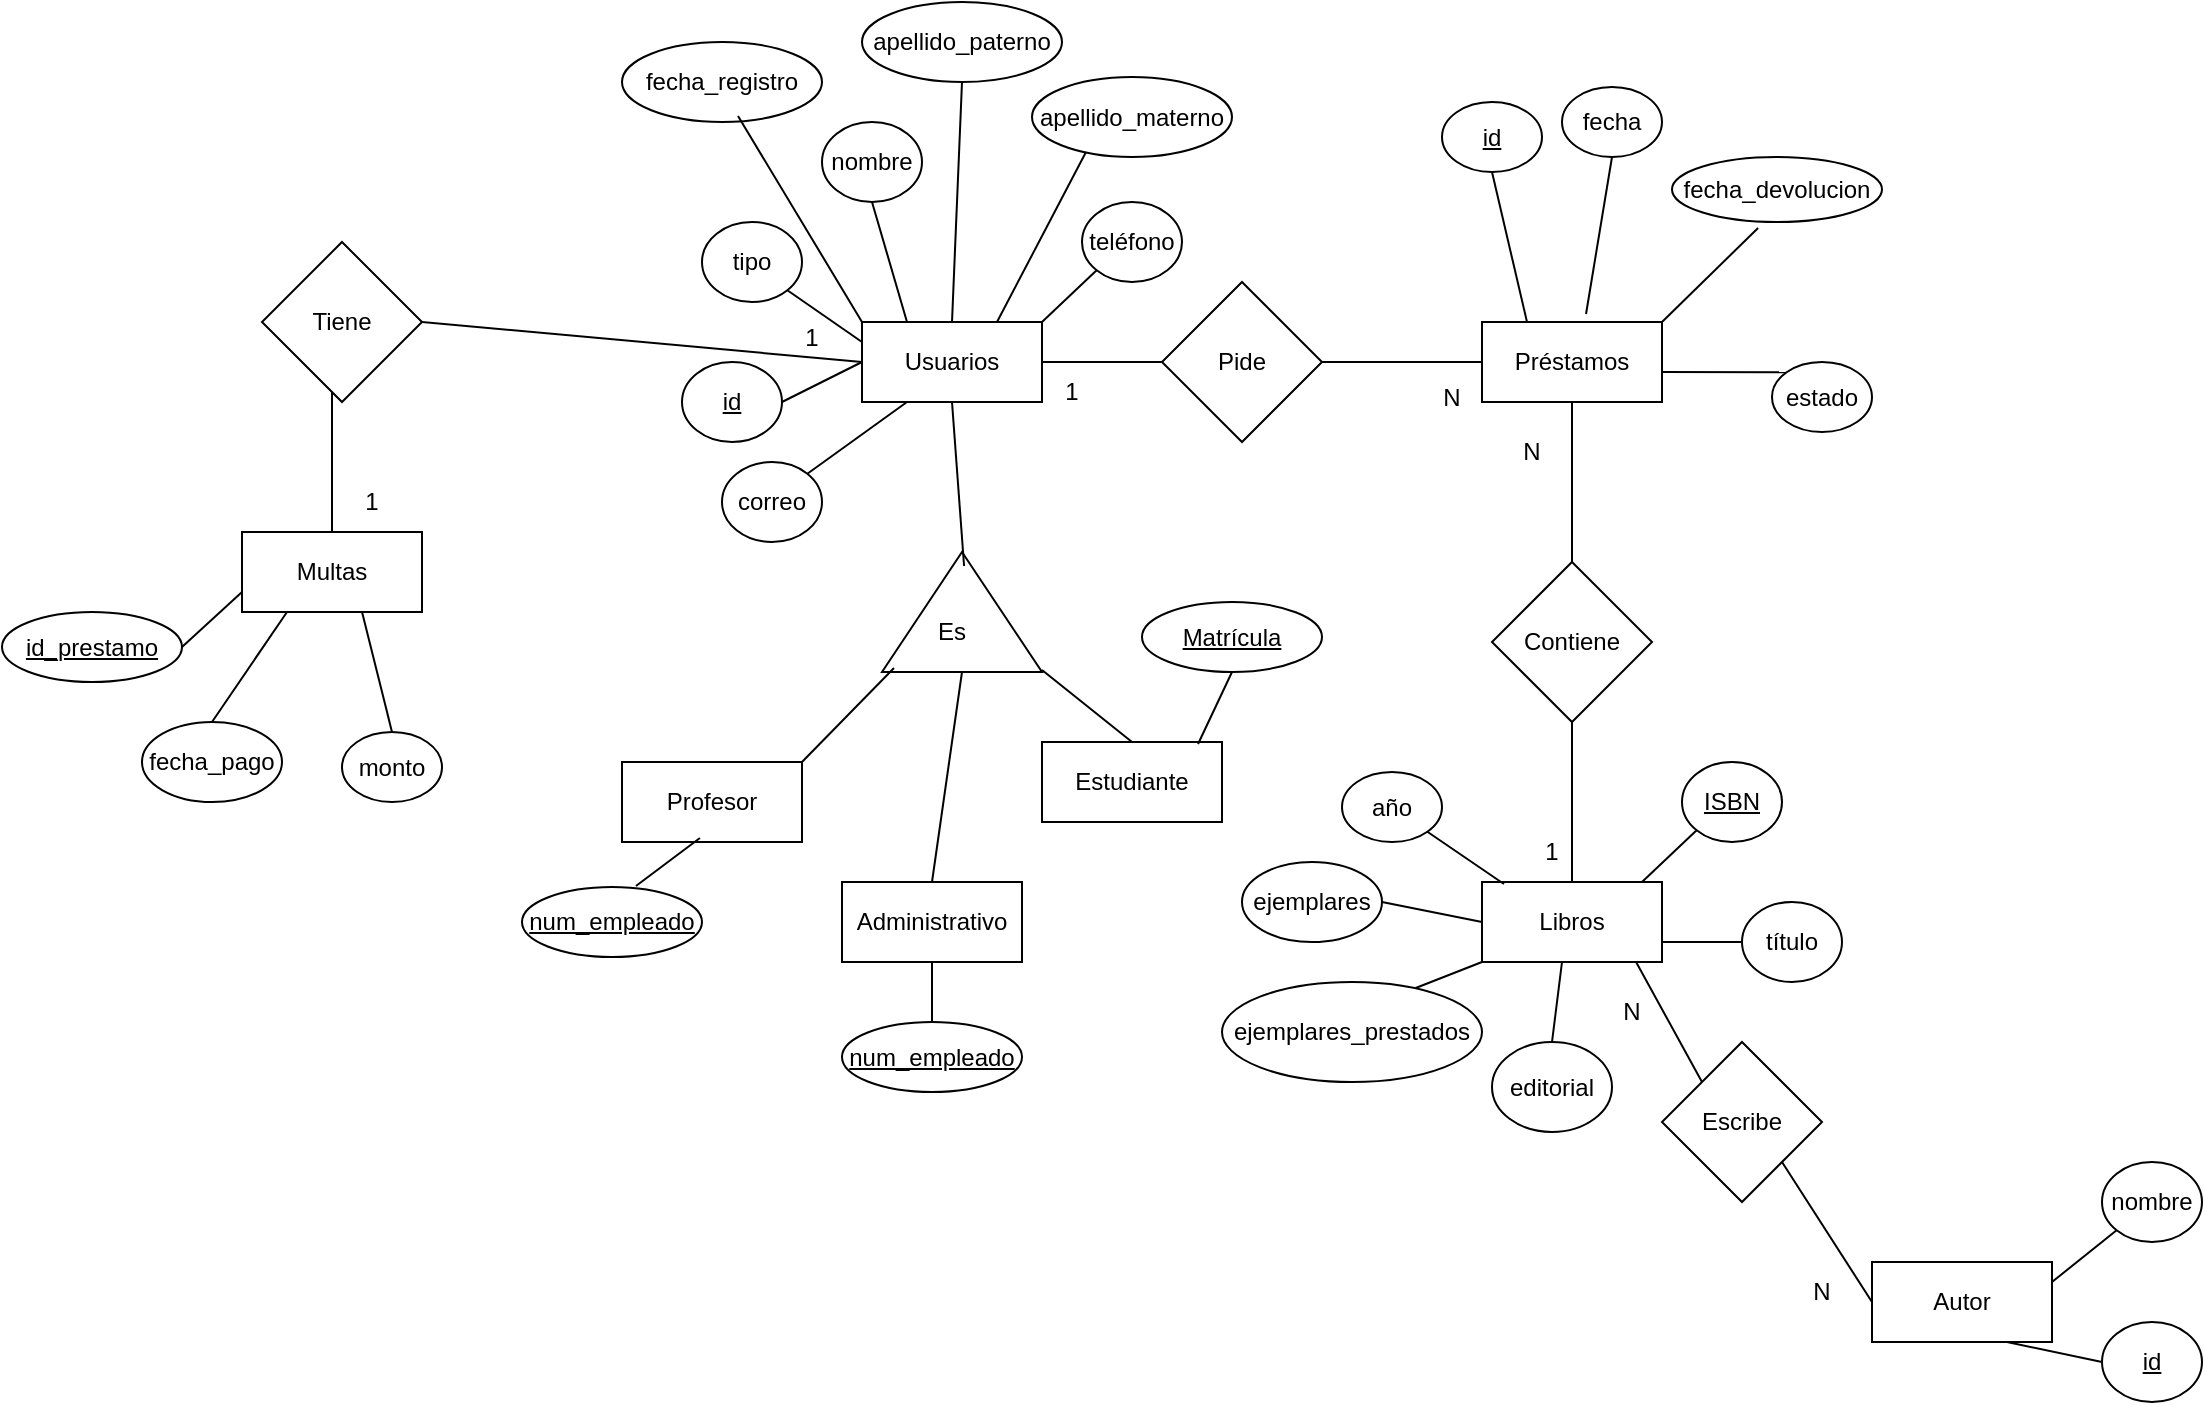 <mxfile version="24.7.10">
  <diagram name="Página-1" id="Ulycf_V23cOKkjaKp2Gk">
    <mxGraphModel dx="2261" dy="780" grid="1" gridSize="10" guides="1" tooltips="1" connect="1" arrows="1" fold="1" page="1" pageScale="1" pageWidth="827" pageHeight="1169" math="0" shadow="0">
      <root>
        <mxCell id="0" />
        <mxCell id="1" parent="0" />
        <mxCell id="MBTmb7HDNMeK6lEijqX2-1" value="Usuarios" style="rounded=0;whiteSpace=wrap;html=1;" parent="1" vertex="1">
          <mxGeometry x="130" y="180" width="90" height="40" as="geometry" />
        </mxCell>
        <mxCell id="MBTmb7HDNMeK6lEijqX2-2" value="Multas" style="rounded=0;whiteSpace=wrap;html=1;" parent="1" vertex="1">
          <mxGeometry x="-180" y="285" width="90" height="40" as="geometry" />
        </mxCell>
        <mxCell id="MBTmb7HDNMeK6lEijqX2-3" value="Préstamos" style="rounded=0;whiteSpace=wrap;html=1;" parent="1" vertex="1">
          <mxGeometry x="440" y="180" width="90" height="40" as="geometry" />
        </mxCell>
        <mxCell id="MBTmb7HDNMeK6lEijqX2-4" value="Libros" style="rounded=0;whiteSpace=wrap;html=1;" parent="1" vertex="1">
          <mxGeometry x="440" y="460" width="90" height="40" as="geometry" />
        </mxCell>
        <mxCell id="MBTmb7HDNMeK6lEijqX2-10" style="rounded=0;orthogonalLoop=1;jettySize=auto;html=1;exitX=1;exitY=0.5;exitDx=0;exitDy=0;entryX=0;entryY=0.5;entryDx=0;entryDy=0;endArrow=none;endFill=0;" parent="1" source="MBTmb7HDNMeK6lEijqX2-5" target="MBTmb7HDNMeK6lEijqX2-1" edge="1">
          <mxGeometry relative="1" as="geometry" />
        </mxCell>
        <mxCell id="MBTmb7HDNMeK6lEijqX2-5" value="&lt;u&gt;id&lt;/u&gt;" style="ellipse;whiteSpace=wrap;html=1;" parent="1" vertex="1">
          <mxGeometry x="40" y="200" width="50" height="40" as="geometry" />
        </mxCell>
        <mxCell id="MBTmb7HDNMeK6lEijqX2-6" value="tipo" style="ellipse;whiteSpace=wrap;html=1;" parent="1" vertex="1">
          <mxGeometry x="50" y="130" width="50" height="40" as="geometry" />
        </mxCell>
        <mxCell id="MBTmb7HDNMeK6lEijqX2-7" value="nombre" style="ellipse;whiteSpace=wrap;html=1;" parent="1" vertex="1">
          <mxGeometry x="110" y="80" width="50" height="40" as="geometry" />
        </mxCell>
        <mxCell id="MBTmb7HDNMeK6lEijqX2-8" value="correo" style="ellipse;whiteSpace=wrap;html=1;" parent="1" vertex="1">
          <mxGeometry x="60" y="250" width="50" height="40" as="geometry" />
        </mxCell>
        <mxCell id="MBTmb7HDNMeK6lEijqX2-9" value="teléfono" style="ellipse;whiteSpace=wrap;html=1;" parent="1" vertex="1">
          <mxGeometry x="240" y="120" width="50" height="40" as="geometry" />
        </mxCell>
        <mxCell id="MBTmb7HDNMeK6lEijqX2-11" style="rounded=0;orthogonalLoop=1;jettySize=auto;html=1;exitX=0.25;exitY=0;exitDx=0;exitDy=0;entryX=0.5;entryY=1;entryDx=0;entryDy=0;endArrow=none;endFill=0;" parent="1" source="MBTmb7HDNMeK6lEijqX2-1" target="MBTmb7HDNMeK6lEijqX2-7" edge="1">
          <mxGeometry relative="1" as="geometry">
            <mxPoint x="150" y="160" as="sourcePoint" />
            <mxPoint x="190" y="140" as="targetPoint" />
          </mxGeometry>
        </mxCell>
        <mxCell id="MBTmb7HDNMeK6lEijqX2-12" style="rounded=0;orthogonalLoop=1;jettySize=auto;html=1;exitX=0;exitY=1;exitDx=0;exitDy=0;endArrow=none;endFill=0;" parent="1" source="MBTmb7HDNMeK6lEijqX2-9" edge="1">
          <mxGeometry relative="1" as="geometry">
            <mxPoint x="110" y="240" as="sourcePoint" />
            <mxPoint x="220" y="180" as="targetPoint" />
          </mxGeometry>
        </mxCell>
        <mxCell id="MBTmb7HDNMeK6lEijqX2-13" style="rounded=0;orthogonalLoop=1;jettySize=auto;html=1;exitX=1;exitY=0;exitDx=0;exitDy=0;endArrow=none;endFill=0;entryX=0.25;entryY=1;entryDx=0;entryDy=0;" parent="1" source="MBTmb7HDNMeK6lEijqX2-8" target="MBTmb7HDNMeK6lEijqX2-1" edge="1">
          <mxGeometry relative="1" as="geometry">
            <mxPoint x="120" y="250" as="sourcePoint" />
            <mxPoint x="180" y="180" as="targetPoint" />
          </mxGeometry>
        </mxCell>
        <mxCell id="MBTmb7HDNMeK6lEijqX2-14" style="rounded=0;orthogonalLoop=1;jettySize=auto;html=1;exitX=1;exitY=1;exitDx=0;exitDy=0;endArrow=none;endFill=0;entryX=0;entryY=0.25;entryDx=0;entryDy=0;" parent="1" source="MBTmb7HDNMeK6lEijqX2-6" target="MBTmb7HDNMeK6lEijqX2-1" edge="1">
          <mxGeometry relative="1" as="geometry">
            <mxPoint x="130" y="260" as="sourcePoint" />
            <mxPoint x="130" y="200" as="targetPoint" />
          </mxGeometry>
        </mxCell>
        <mxCell id="MBTmb7HDNMeK6lEijqX2-16" value="fecha_registro" style="ellipse;whiteSpace=wrap;html=1;" parent="1" vertex="1">
          <mxGeometry x="10" y="40" width="100" height="40" as="geometry" />
        </mxCell>
        <mxCell id="MBTmb7HDNMeK6lEijqX2-17" style="rounded=0;orthogonalLoop=1;jettySize=auto;html=1;exitX=0;exitY=0;exitDx=0;exitDy=0;endArrow=none;endFill=0;entryX=0.58;entryY=0.925;entryDx=0;entryDy=0;entryPerimeter=0;" parent="1" source="MBTmb7HDNMeK6lEijqX2-1" target="MBTmb7HDNMeK6lEijqX2-16" edge="1">
          <mxGeometry relative="1" as="geometry">
            <mxPoint x="103" y="174" as="sourcePoint" />
            <mxPoint x="140" y="200" as="targetPoint" />
          </mxGeometry>
        </mxCell>
        <mxCell id="MBTmb7HDNMeK6lEijqX2-18" value="Pide" style="rhombus;whiteSpace=wrap;html=1;" parent="1" vertex="1">
          <mxGeometry x="280" y="160" width="80" height="80" as="geometry" />
        </mxCell>
        <mxCell id="MBTmb7HDNMeK6lEijqX2-19" style="rounded=0;orthogonalLoop=1;jettySize=auto;html=1;exitX=0;exitY=0.5;exitDx=0;exitDy=0;endArrow=none;endFill=0;entryX=1;entryY=0.5;entryDx=0;entryDy=0;" parent="1" source="MBTmb7HDNMeK6lEijqX2-18" target="MBTmb7HDNMeK6lEijqX2-1" edge="1">
          <mxGeometry relative="1" as="geometry">
            <mxPoint x="257" y="164" as="sourcePoint" />
            <mxPoint x="230" y="190" as="targetPoint" />
          </mxGeometry>
        </mxCell>
        <mxCell id="MBTmb7HDNMeK6lEijqX2-20" style="rounded=0;orthogonalLoop=1;jettySize=auto;html=1;exitX=0;exitY=0.5;exitDx=0;exitDy=0;endArrow=none;endFill=0;entryX=1;entryY=0.5;entryDx=0;entryDy=0;" parent="1" source="MBTmb7HDNMeK6lEijqX2-3" target="MBTmb7HDNMeK6lEijqX2-18" edge="1">
          <mxGeometry relative="1" as="geometry">
            <mxPoint x="290" y="210" as="sourcePoint" />
            <mxPoint x="230" y="210" as="targetPoint" />
          </mxGeometry>
        </mxCell>
        <mxCell id="MBTmb7HDNMeK6lEijqX2-21" value="Tiene" style="rhombus;whiteSpace=wrap;html=1;" parent="1" vertex="1">
          <mxGeometry x="-170" y="140" width="80" height="80" as="geometry" />
        </mxCell>
        <mxCell id="MBTmb7HDNMeK6lEijqX2-22" style="rounded=0;orthogonalLoop=1;jettySize=auto;html=1;exitX=1;exitY=0.5;exitDx=0;exitDy=0;endArrow=none;endFill=0;entryX=0;entryY=0.5;entryDx=0;entryDy=0;" parent="1" source="MBTmb7HDNMeK6lEijqX2-21" target="MBTmb7HDNMeK6lEijqX2-1" edge="1">
          <mxGeometry relative="1" as="geometry">
            <mxPoint x="290" y="210" as="sourcePoint" />
            <mxPoint x="230" y="210" as="targetPoint" />
          </mxGeometry>
        </mxCell>
        <mxCell id="MBTmb7HDNMeK6lEijqX2-23" style="rounded=0;orthogonalLoop=1;jettySize=auto;html=1;exitX=0.5;exitY=0;exitDx=0;exitDy=0;endArrow=none;endFill=0;" parent="1" source="MBTmb7HDNMeK6lEijqX2-2" edge="1">
          <mxGeometry relative="1" as="geometry">
            <mxPoint x="-125" y="145" as="sourcePoint" />
            <mxPoint x="-135" y="215" as="targetPoint" />
          </mxGeometry>
        </mxCell>
        <mxCell id="MBTmb7HDNMeK6lEijqX2-24" value="Contiene" style="rhombus;whiteSpace=wrap;html=1;" parent="1" vertex="1">
          <mxGeometry x="445" y="300" width="80" height="80" as="geometry" />
        </mxCell>
        <mxCell id="MBTmb7HDNMeK6lEijqX2-25" style="rounded=0;orthogonalLoop=1;jettySize=auto;html=1;exitX=0.5;exitY=1;exitDx=0;exitDy=0;endArrow=none;endFill=0;entryX=0.5;entryY=0;entryDx=0;entryDy=0;" parent="1" source="MBTmb7HDNMeK6lEijqX2-3" target="MBTmb7HDNMeK6lEijqX2-24" edge="1">
          <mxGeometry relative="1" as="geometry">
            <mxPoint x="185" y="310" as="sourcePoint" />
            <mxPoint x="185" y="230" as="targetPoint" />
          </mxGeometry>
        </mxCell>
        <mxCell id="MBTmb7HDNMeK6lEijqX2-26" style="rounded=0;orthogonalLoop=1;jettySize=auto;html=1;exitX=0.5;exitY=0;exitDx=0;exitDy=0;endArrow=none;endFill=0;entryX=0.5;entryY=1;entryDx=0;entryDy=0;" parent="1" source="MBTmb7HDNMeK6lEijqX2-4" target="MBTmb7HDNMeK6lEijqX2-24" edge="1">
          <mxGeometry relative="1" as="geometry">
            <mxPoint x="495" y="230" as="sourcePoint" />
            <mxPoint x="495" y="310" as="targetPoint" />
          </mxGeometry>
        </mxCell>
        <mxCell id="MBTmb7HDNMeK6lEijqX2-27" value="&lt;u&gt;ISBN&lt;/u&gt;" style="ellipse;whiteSpace=wrap;html=1;" parent="1" vertex="1">
          <mxGeometry x="540" y="400" width="50" height="40" as="geometry" />
        </mxCell>
        <mxCell id="MBTmb7HDNMeK6lEijqX2-28" style="rounded=0;orthogonalLoop=1;jettySize=auto;html=1;exitX=0;exitY=1;exitDx=0;exitDy=0;endArrow=none;endFill=0;" parent="1" source="MBTmb7HDNMeK6lEijqX2-27" edge="1">
          <mxGeometry relative="1" as="geometry">
            <mxPoint x="410" y="520" as="sourcePoint" />
            <mxPoint x="520" y="460" as="targetPoint" />
          </mxGeometry>
        </mxCell>
        <mxCell id="MBTmb7HDNMeK6lEijqX2-29" value="título" style="ellipse;whiteSpace=wrap;html=1;" parent="1" vertex="1">
          <mxGeometry x="570" y="470" width="50" height="40" as="geometry" />
        </mxCell>
        <mxCell id="MBTmb7HDNMeK6lEijqX2-30" style="rounded=0;orthogonalLoop=1;jettySize=auto;html=1;exitX=0;exitY=0.5;exitDx=0;exitDy=0;endArrow=none;endFill=0;entryX=1;entryY=0.75;entryDx=0;entryDy=0;" parent="1" source="MBTmb7HDNMeK6lEijqX2-29" target="MBTmb7HDNMeK6lEijqX2-4" edge="1">
          <mxGeometry relative="1" as="geometry">
            <mxPoint x="420" y="560" as="sourcePoint" />
            <mxPoint x="530" y="500" as="targetPoint" />
          </mxGeometry>
        </mxCell>
        <mxCell id="MBTmb7HDNMeK6lEijqX2-31" value="editorial" style="ellipse;whiteSpace=wrap;html=1;" parent="1" vertex="1">
          <mxGeometry x="445" y="540" width="60" height="45" as="geometry" />
        </mxCell>
        <mxCell id="MBTmb7HDNMeK6lEijqX2-33" value="año" style="ellipse;whiteSpace=wrap;html=1;" parent="1" vertex="1">
          <mxGeometry x="370" y="405" width="50" height="35" as="geometry" />
        </mxCell>
        <mxCell id="MBTmb7HDNMeK6lEijqX2-34" style="rounded=0;orthogonalLoop=1;jettySize=auto;html=1;exitX=1;exitY=1;exitDx=0;exitDy=0;endArrow=none;endFill=0;entryX=0.122;entryY=0.025;entryDx=0;entryDy=0;entryPerimeter=0;" parent="1" source="MBTmb7HDNMeK6lEijqX2-33" target="MBTmb7HDNMeK6lEijqX2-4" edge="1">
          <mxGeometry relative="1" as="geometry">
            <mxPoint x="557" y="444" as="sourcePoint" />
            <mxPoint x="530" y="470" as="targetPoint" />
          </mxGeometry>
        </mxCell>
        <mxCell id="MBTmb7HDNMeK6lEijqX2-35" style="rounded=0;orthogonalLoop=1;jettySize=auto;html=1;exitX=0.5;exitY=0;exitDx=0;exitDy=0;endArrow=none;endFill=0;" parent="1" source="MBTmb7HDNMeK6lEijqX2-31" edge="1">
          <mxGeometry relative="1" as="geometry">
            <mxPoint x="433" y="525" as="sourcePoint" />
            <mxPoint x="480" y="500" as="targetPoint" />
          </mxGeometry>
        </mxCell>
        <mxCell id="MBTmb7HDNMeK6lEijqX2-36" style="rounded=0;orthogonalLoop=1;jettySize=auto;html=1;exitX=0;exitY=0;exitDx=0;exitDy=0;endArrow=none;endFill=0;entryX=0.856;entryY=1;entryDx=0;entryDy=0;entryPerimeter=0;" parent="1" source="SVkWqRjt1FExG47UuqWX-4" target="MBTmb7HDNMeK6lEijqX2-4" edge="1">
          <mxGeometry relative="1" as="geometry">
            <mxPoint x="533.787" y="537.322" as="sourcePoint" />
            <mxPoint x="460" y="520" as="targetPoint" />
          </mxGeometry>
        </mxCell>
        <mxCell id="MBTmb7HDNMeK6lEijqX2-37" value="ejemplares" style="ellipse;whiteSpace=wrap;html=1;" parent="1" vertex="1">
          <mxGeometry x="320" y="450" width="70" height="40" as="geometry" />
        </mxCell>
        <mxCell id="MBTmb7HDNMeK6lEijqX2-38" value="ejemplares_prestados" style="ellipse;whiteSpace=wrap;html=1;" parent="1" vertex="1">
          <mxGeometry x="310" y="510" width="130" height="50" as="geometry" />
        </mxCell>
        <mxCell id="MBTmb7HDNMeK6lEijqX2-39" style="rounded=0;orthogonalLoop=1;jettySize=auto;html=1;exitX=1;exitY=0.5;exitDx=0;exitDy=0;endArrow=none;endFill=0;entryX=0;entryY=0.5;entryDx=0;entryDy=0;" parent="1" source="MBTmb7HDNMeK6lEijqX2-37" target="MBTmb7HDNMeK6lEijqX2-4" edge="1">
          <mxGeometry relative="1" as="geometry">
            <mxPoint x="423" y="445" as="sourcePoint" />
            <mxPoint x="461" y="471" as="targetPoint" />
          </mxGeometry>
        </mxCell>
        <mxCell id="MBTmb7HDNMeK6lEijqX2-40" style="rounded=0;orthogonalLoop=1;jettySize=auto;html=1;exitX=0.745;exitY=0.06;exitDx=0;exitDy=0;endArrow=none;endFill=0;entryX=0;entryY=1;entryDx=0;entryDy=0;exitPerimeter=0;" parent="1" source="MBTmb7HDNMeK6lEijqX2-38" target="MBTmb7HDNMeK6lEijqX2-4" edge="1">
          <mxGeometry relative="1" as="geometry">
            <mxPoint x="400" y="480" as="sourcePoint" />
            <mxPoint x="450" y="490" as="targetPoint" />
          </mxGeometry>
        </mxCell>
        <mxCell id="MBTmb7HDNMeK6lEijqX2-42" value="&lt;u&gt;id&lt;/u&gt;" style="ellipse;whiteSpace=wrap;html=1;" parent="1" vertex="1">
          <mxGeometry x="420" y="70" width="50" height="35" as="geometry" />
        </mxCell>
        <mxCell id="MBTmb7HDNMeK6lEijqX2-43" value="apellido_paterno" style="ellipse;whiteSpace=wrap;html=1;" parent="1" vertex="1">
          <mxGeometry x="130" y="20" width="100" height="40" as="geometry" />
        </mxCell>
        <mxCell id="MBTmb7HDNMeK6lEijqX2-44" value="apellido_materno" style="ellipse;whiteSpace=wrap;html=1;" parent="1" vertex="1">
          <mxGeometry x="215" y="57.5" width="100" height="40" as="geometry" />
        </mxCell>
        <mxCell id="MBTmb7HDNMeK6lEijqX2-45" style="rounded=0;orthogonalLoop=1;jettySize=auto;html=1;exitX=0.5;exitY=0;exitDx=0;exitDy=0;entryX=0.5;entryY=1;entryDx=0;entryDy=0;endArrow=none;endFill=0;" parent="1" source="MBTmb7HDNMeK6lEijqX2-1" target="MBTmb7HDNMeK6lEijqX2-43" edge="1">
          <mxGeometry relative="1" as="geometry">
            <mxPoint x="163" y="190" as="sourcePoint" />
            <mxPoint x="145" y="130" as="targetPoint" />
          </mxGeometry>
        </mxCell>
        <mxCell id="MBTmb7HDNMeK6lEijqX2-46" style="rounded=0;orthogonalLoop=1;jettySize=auto;html=1;exitX=0.75;exitY=0;exitDx=0;exitDy=0;entryX=0.27;entryY=0.938;entryDx=0;entryDy=0;endArrow=none;endFill=0;entryPerimeter=0;" parent="1" source="MBTmb7HDNMeK6lEijqX2-1" target="MBTmb7HDNMeK6lEijqX2-44" edge="1">
          <mxGeometry relative="1" as="geometry">
            <mxPoint x="173" y="200" as="sourcePoint" />
            <mxPoint x="155" y="140" as="targetPoint" />
          </mxGeometry>
        </mxCell>
        <mxCell id="MBTmb7HDNMeK6lEijqX2-47" value="fecha" style="ellipse;whiteSpace=wrap;html=1;" parent="1" vertex="1">
          <mxGeometry x="480" y="62.5" width="50" height="35" as="geometry" />
        </mxCell>
        <mxCell id="MBTmb7HDNMeK6lEijqX2-48" value="fecha_devolucion" style="ellipse;whiteSpace=wrap;html=1;" parent="1" vertex="1">
          <mxGeometry x="535" y="97.5" width="105" height="32.5" as="geometry" />
        </mxCell>
        <mxCell id="MBTmb7HDNMeK6lEijqX2-49" value="estado" style="ellipse;whiteSpace=wrap;html=1;" parent="1" vertex="1">
          <mxGeometry x="585" y="200" width="50" height="35" as="geometry" />
        </mxCell>
        <mxCell id="MBTmb7HDNMeK6lEijqX2-50" value="monto" style="ellipse;whiteSpace=wrap;html=1;" parent="1" vertex="1">
          <mxGeometry x="-130" y="385" width="50" height="35" as="geometry" />
        </mxCell>
        <mxCell id="MBTmb7HDNMeK6lEijqX2-51" value="fecha_pago" style="ellipse;whiteSpace=wrap;html=1;" parent="1" vertex="1">
          <mxGeometry x="-230" y="380" width="70" height="40" as="geometry" />
        </mxCell>
        <mxCell id="MBTmb7HDNMeK6lEijqX2-52" style="rounded=0;orthogonalLoop=1;jettySize=auto;html=1;exitX=0.5;exitY=0;exitDx=0;exitDy=0;endArrow=none;endFill=0;entryX=0.25;entryY=1;entryDx=0;entryDy=0;" parent="1" source="MBTmb7HDNMeK6lEijqX2-51" target="MBTmb7HDNMeK6lEijqX2-2" edge="1">
          <mxGeometry relative="1" as="geometry">
            <mxPoint x="-125" y="295" as="sourcePoint" />
            <mxPoint x="-125" y="225" as="targetPoint" />
          </mxGeometry>
        </mxCell>
        <mxCell id="MBTmb7HDNMeK6lEijqX2-53" style="rounded=0;orthogonalLoop=1;jettySize=auto;html=1;exitX=0.5;exitY=0;exitDx=0;exitDy=0;endArrow=none;endFill=0;entryX=0.667;entryY=1;entryDx=0;entryDy=0;entryPerimeter=0;exitPerimeter=0;" parent="1" source="MBTmb7HDNMeK6lEijqX2-50" target="MBTmb7HDNMeK6lEijqX2-2" edge="1">
          <mxGeometry relative="1" as="geometry">
            <mxPoint x="-185" y="390" as="sourcePoint" />
            <mxPoint x="-147" y="335" as="targetPoint" />
          </mxGeometry>
        </mxCell>
        <mxCell id="MBTmb7HDNMeK6lEijqX2-54" style="rounded=0;orthogonalLoop=1;jettySize=auto;html=1;exitX=0.25;exitY=0;exitDx=0;exitDy=0;endArrow=none;endFill=0;entryX=0.5;entryY=1;entryDx=0;entryDy=0;" parent="1" source="MBTmb7HDNMeK6lEijqX2-3" target="MBTmb7HDNMeK6lEijqX2-42" edge="1">
          <mxGeometry relative="1" as="geometry">
            <mxPoint x="135" y="565" as="sourcePoint" />
            <mxPoint x="173" y="510" as="targetPoint" />
          </mxGeometry>
        </mxCell>
        <mxCell id="MBTmb7HDNMeK6lEijqX2-56" style="rounded=0;orthogonalLoop=1;jettySize=auto;html=1;exitX=0.578;exitY=-0.1;exitDx=0;exitDy=0;endArrow=none;endFill=0;entryX=0.5;entryY=1;entryDx=0;entryDy=0;exitPerimeter=0;" parent="1" source="MBTmb7HDNMeK6lEijqX2-3" target="MBTmb7HDNMeK6lEijqX2-47" edge="1">
          <mxGeometry relative="1" as="geometry">
            <mxPoint x="473" y="190" as="sourcePoint" />
            <mxPoint x="455" y="115" as="targetPoint" />
          </mxGeometry>
        </mxCell>
        <mxCell id="MBTmb7HDNMeK6lEijqX2-57" style="rounded=0;orthogonalLoop=1;jettySize=auto;html=1;exitX=1;exitY=0;exitDx=0;exitDy=0;endArrow=none;endFill=0;entryX=0.41;entryY=1.092;entryDx=0;entryDy=0;entryPerimeter=0;" parent="1" source="MBTmb7HDNMeK6lEijqX2-3" target="MBTmb7HDNMeK6lEijqX2-48" edge="1">
          <mxGeometry relative="1" as="geometry">
            <mxPoint x="483" y="200" as="sourcePoint" />
            <mxPoint x="465" y="125" as="targetPoint" />
          </mxGeometry>
        </mxCell>
        <mxCell id="MBTmb7HDNMeK6lEijqX2-58" style="rounded=0;orthogonalLoop=1;jettySize=auto;html=1;endArrow=none;endFill=0;entryX=0;entryY=0;entryDx=0;entryDy=0;" parent="1" target="MBTmb7HDNMeK6lEijqX2-49" edge="1">
          <mxGeometry relative="1" as="geometry">
            <mxPoint x="530" y="205" as="sourcePoint" />
            <mxPoint x="475" y="135" as="targetPoint" />
          </mxGeometry>
        </mxCell>
        <mxCell id="MBTmb7HDNMeK6lEijqX2-59" value="1" style="text;html=1;align=center;verticalAlign=middle;whiteSpace=wrap;rounded=0;" parent="1" vertex="1">
          <mxGeometry x="90" y="172.5" width="30" height="30" as="geometry" />
        </mxCell>
        <mxCell id="MBTmb7HDNMeK6lEijqX2-61" value="1" style="text;html=1;align=center;verticalAlign=middle;whiteSpace=wrap;rounded=0;" parent="1" vertex="1">
          <mxGeometry x="220" y="200" width="30" height="30" as="geometry" />
        </mxCell>
        <mxCell id="MBTmb7HDNMeK6lEijqX2-62" value="N" style="text;html=1;align=center;verticalAlign=middle;whiteSpace=wrap;rounded=0;" parent="1" vertex="1">
          <mxGeometry x="410" y="202.5" width="30" height="30" as="geometry" />
        </mxCell>
        <mxCell id="MBTmb7HDNMeK6lEijqX2-63" value="1" style="text;html=1;align=center;verticalAlign=middle;whiteSpace=wrap;rounded=0;" parent="1" vertex="1">
          <mxGeometry x="460" y="430" width="30" height="30" as="geometry" />
        </mxCell>
        <mxCell id="MBTmb7HDNMeK6lEijqX2-64" value="N" style="text;html=1;align=center;verticalAlign=middle;whiteSpace=wrap;rounded=0;" parent="1" vertex="1">
          <mxGeometry x="450" y="230" width="30" height="30" as="geometry" />
        </mxCell>
        <mxCell id="SVkWqRjt1FExG47UuqWX-1" value="Autor" style="rounded=0;whiteSpace=wrap;html=1;" vertex="1" parent="1">
          <mxGeometry x="635" y="650" width="90" height="40" as="geometry" />
        </mxCell>
        <mxCell id="SVkWqRjt1FExG47UuqWX-2" value="nombre" style="ellipse;whiteSpace=wrap;html=1;" vertex="1" parent="1">
          <mxGeometry x="750" y="600" width="50" height="40" as="geometry" />
        </mxCell>
        <mxCell id="SVkWqRjt1FExG47UuqWX-3" value="&lt;u&gt;id&lt;/u&gt;" style="ellipse;whiteSpace=wrap;html=1;" vertex="1" parent="1">
          <mxGeometry x="750" y="680" width="50" height="40" as="geometry" />
        </mxCell>
        <mxCell id="SVkWqRjt1FExG47UuqWX-4" value="Escribe" style="rhombus;whiteSpace=wrap;html=1;" vertex="1" parent="1">
          <mxGeometry x="530" y="540" width="80" height="80" as="geometry" />
        </mxCell>
        <mxCell id="SVkWqRjt1FExG47UuqWX-5" style="rounded=0;orthogonalLoop=1;jettySize=auto;html=1;exitX=0;exitY=0.5;exitDx=0;exitDy=0;endArrow=none;endFill=0;entryX=0.856;entryY=1;entryDx=0;entryDy=0;entryPerimeter=0;" edge="1" parent="1" source="SVkWqRjt1FExG47UuqWX-1">
          <mxGeometry relative="1" as="geometry">
            <mxPoint x="623" y="660" as="sourcePoint" />
            <mxPoint x="590" y="600" as="targetPoint" />
          </mxGeometry>
        </mxCell>
        <mxCell id="SVkWqRjt1FExG47UuqWX-6" style="rounded=0;orthogonalLoop=1;jettySize=auto;html=1;exitX=0.75;exitY=1;exitDx=0;exitDy=0;endArrow=none;endFill=0;entryX=0;entryY=0.5;entryDx=0;entryDy=0;" edge="1" parent="1" source="SVkWqRjt1FExG47UuqWX-1" target="SVkWqRjt1FExG47UuqWX-3">
          <mxGeometry relative="1" as="geometry">
            <mxPoint x="645" y="680" as="sourcePoint" />
            <mxPoint x="600" y="610" as="targetPoint" />
          </mxGeometry>
        </mxCell>
        <mxCell id="SVkWqRjt1FExG47UuqWX-7" style="rounded=0;orthogonalLoop=1;jettySize=auto;html=1;exitX=1;exitY=0.25;exitDx=0;exitDy=0;endArrow=none;endFill=0;entryX=0;entryY=1;entryDx=0;entryDy=0;" edge="1" parent="1" source="SVkWqRjt1FExG47UuqWX-1" target="SVkWqRjt1FExG47UuqWX-2">
          <mxGeometry relative="1" as="geometry">
            <mxPoint x="655" y="690" as="sourcePoint" />
            <mxPoint x="610" y="620" as="targetPoint" />
          </mxGeometry>
        </mxCell>
        <mxCell id="SVkWqRjt1FExG47UuqWX-8" value="N" style="text;html=1;align=center;verticalAlign=middle;whiteSpace=wrap;rounded=0;" vertex="1" parent="1">
          <mxGeometry x="500" y="510" width="30" height="30" as="geometry" />
        </mxCell>
        <mxCell id="SVkWqRjt1FExG47UuqWX-9" value="N" style="text;html=1;align=center;verticalAlign=middle;whiteSpace=wrap;rounded=0;" vertex="1" parent="1">
          <mxGeometry x="595" y="650" width="30" height="30" as="geometry" />
        </mxCell>
        <mxCell id="SVkWqRjt1FExG47UuqWX-10" value="1" style="text;html=1;align=center;verticalAlign=middle;whiteSpace=wrap;rounded=0;" vertex="1" parent="1">
          <mxGeometry x="-130" y="255" width="30" height="30" as="geometry" />
        </mxCell>
        <mxCell id="SVkWqRjt1FExG47UuqWX-11" value="&lt;u&gt;id_prestamo&lt;/u&gt;" style="ellipse;whiteSpace=wrap;html=1;" vertex="1" parent="1">
          <mxGeometry x="-300" y="325" width="90" height="35" as="geometry" />
        </mxCell>
        <mxCell id="SVkWqRjt1FExG47UuqWX-12" style="rounded=0;orthogonalLoop=1;jettySize=auto;html=1;exitX=1;exitY=0.5;exitDx=0;exitDy=0;endArrow=none;endFill=0;entryX=0;entryY=0.75;entryDx=0;entryDy=0;" edge="1" parent="1" source="SVkWqRjt1FExG47UuqWX-11" target="MBTmb7HDNMeK6lEijqX2-2">
          <mxGeometry relative="1" as="geometry">
            <mxPoint x="-185" y="390" as="sourcePoint" />
            <mxPoint x="-147" y="335" as="targetPoint" />
          </mxGeometry>
        </mxCell>
        <mxCell id="SVkWqRjt1FExG47UuqWX-13" value="" style="triangle;whiteSpace=wrap;html=1;rotation=-90;" vertex="1" parent="1">
          <mxGeometry x="150" y="285" width="60" height="80" as="geometry" />
        </mxCell>
        <mxCell id="SVkWqRjt1FExG47UuqWX-14" style="rounded=0;orthogonalLoop=1;jettySize=auto;html=1;endArrow=none;endFill=0;entryX=0.5;entryY=1;entryDx=0;entryDy=0;exitX=0.883;exitY=0.513;exitDx=0;exitDy=0;exitPerimeter=0;" edge="1" parent="1" source="SVkWqRjt1FExG47UuqWX-13" target="MBTmb7HDNMeK6lEijqX2-1">
          <mxGeometry relative="1" as="geometry">
            <mxPoint x="180" y="290" as="sourcePoint" />
            <mxPoint x="163" y="230" as="targetPoint" />
          </mxGeometry>
        </mxCell>
        <mxCell id="SVkWqRjt1FExG47UuqWX-15" value="Estudiante" style="rounded=0;whiteSpace=wrap;html=1;" vertex="1" parent="1">
          <mxGeometry x="220" y="390" width="90" height="40" as="geometry" />
        </mxCell>
        <mxCell id="SVkWqRjt1FExG47UuqWX-16" value="Administrativo" style="rounded=0;whiteSpace=wrap;html=1;" vertex="1" parent="1">
          <mxGeometry x="120" y="460" width="90" height="40" as="geometry" />
        </mxCell>
        <mxCell id="SVkWqRjt1FExG47UuqWX-17" value="Profesor" style="rounded=0;whiteSpace=wrap;html=1;" vertex="1" parent="1">
          <mxGeometry x="10" y="400" width="90" height="40" as="geometry" />
        </mxCell>
        <mxCell id="SVkWqRjt1FExG47UuqWX-18" style="rounded=0;orthogonalLoop=1;jettySize=auto;html=1;exitX=1;exitY=0;exitDx=0;exitDy=0;endArrow=none;endFill=0;entryX=0.033;entryY=0.075;entryDx=0;entryDy=0;entryPerimeter=0;" edge="1" parent="1" source="SVkWqRjt1FExG47UuqWX-17" target="SVkWqRjt1FExG47UuqWX-13">
          <mxGeometry relative="1" as="geometry">
            <mxPoint x="113" y="266" as="sourcePoint" />
            <mxPoint x="163" y="230" as="targetPoint" />
          </mxGeometry>
        </mxCell>
        <mxCell id="SVkWqRjt1FExG47UuqWX-19" style="rounded=0;orthogonalLoop=1;jettySize=auto;html=1;exitX=0.5;exitY=0;exitDx=0;exitDy=0;endArrow=none;endFill=0;entryX=0.017;entryY=1;entryDx=0;entryDy=0;entryPerimeter=0;" edge="1" parent="1" source="SVkWqRjt1FExG47UuqWX-15" target="SVkWqRjt1FExG47UuqWX-13">
          <mxGeometry relative="1" as="geometry">
            <mxPoint x="110" y="410" as="sourcePoint" />
            <mxPoint x="156" y="363" as="targetPoint" />
          </mxGeometry>
        </mxCell>
        <mxCell id="SVkWqRjt1FExG47UuqWX-20" style="rounded=0;orthogonalLoop=1;jettySize=auto;html=1;exitX=0.5;exitY=0;exitDx=0;exitDy=0;endArrow=none;endFill=0;entryX=0;entryY=0.5;entryDx=0;entryDy=0;" edge="1" parent="1" source="SVkWqRjt1FExG47UuqWX-16" target="SVkWqRjt1FExG47UuqWX-13">
          <mxGeometry relative="1" as="geometry">
            <mxPoint x="120" y="420" as="sourcePoint" />
            <mxPoint x="166" y="373" as="targetPoint" />
          </mxGeometry>
        </mxCell>
        <mxCell id="SVkWqRjt1FExG47UuqWX-21" value="&lt;u&gt;num_empleado&lt;/u&gt;" style="ellipse;whiteSpace=wrap;html=1;" vertex="1" parent="1">
          <mxGeometry x="-40" y="462.5" width="90" height="35" as="geometry" />
        </mxCell>
        <mxCell id="SVkWqRjt1FExG47UuqWX-22" value="&lt;u&gt;num_empleado&lt;/u&gt;" style="ellipse;whiteSpace=wrap;html=1;" vertex="1" parent="1">
          <mxGeometry x="120" y="530" width="90" height="35" as="geometry" />
        </mxCell>
        <mxCell id="SVkWqRjt1FExG47UuqWX-23" value="&lt;u&gt;Matrícula&lt;/u&gt;" style="ellipse;whiteSpace=wrap;html=1;" vertex="1" parent="1">
          <mxGeometry x="270" y="320" width="90" height="35" as="geometry" />
        </mxCell>
        <mxCell id="SVkWqRjt1FExG47UuqWX-24" style="rounded=0;orthogonalLoop=1;jettySize=auto;html=1;exitX=0.633;exitY=-0.014;exitDx=0;exitDy=0;endArrow=none;endFill=0;entryX=0.433;entryY=0.95;entryDx=0;entryDy=0;entryPerimeter=0;exitPerimeter=0;" edge="1" parent="1" source="SVkWqRjt1FExG47UuqWX-21" target="SVkWqRjt1FExG47UuqWX-17">
          <mxGeometry relative="1" as="geometry">
            <mxPoint x="175" y="470" as="sourcePoint" />
            <mxPoint x="190" y="365" as="targetPoint" />
          </mxGeometry>
        </mxCell>
        <mxCell id="SVkWqRjt1FExG47UuqWX-25" style="rounded=0;orthogonalLoop=1;jettySize=auto;html=1;exitX=0.5;exitY=1;exitDx=0;exitDy=0;endArrow=none;endFill=0;entryX=0.5;entryY=0;entryDx=0;entryDy=0;" edge="1" parent="1" source="SVkWqRjt1FExG47UuqWX-16" target="SVkWqRjt1FExG47UuqWX-22">
          <mxGeometry relative="1" as="geometry">
            <mxPoint x="185" y="480" as="sourcePoint" />
            <mxPoint x="200" y="375" as="targetPoint" />
          </mxGeometry>
        </mxCell>
        <mxCell id="SVkWqRjt1FExG47UuqWX-26" style="rounded=0;orthogonalLoop=1;jettySize=auto;html=1;exitX=0.867;exitY=0.025;exitDx=0;exitDy=0;endArrow=none;endFill=0;entryX=0.5;entryY=1;entryDx=0;entryDy=0;exitPerimeter=0;" edge="1" parent="1" source="SVkWqRjt1FExG47UuqWX-15" target="SVkWqRjt1FExG47UuqWX-23">
          <mxGeometry relative="1" as="geometry">
            <mxPoint x="195" y="490" as="sourcePoint" />
            <mxPoint x="210" y="385" as="targetPoint" />
          </mxGeometry>
        </mxCell>
        <mxCell id="SVkWqRjt1FExG47UuqWX-27" value="Es" style="text;html=1;align=center;verticalAlign=middle;whiteSpace=wrap;rounded=0;" vertex="1" parent="1">
          <mxGeometry x="160" y="320" width="30" height="30" as="geometry" />
        </mxCell>
      </root>
    </mxGraphModel>
  </diagram>
</mxfile>
